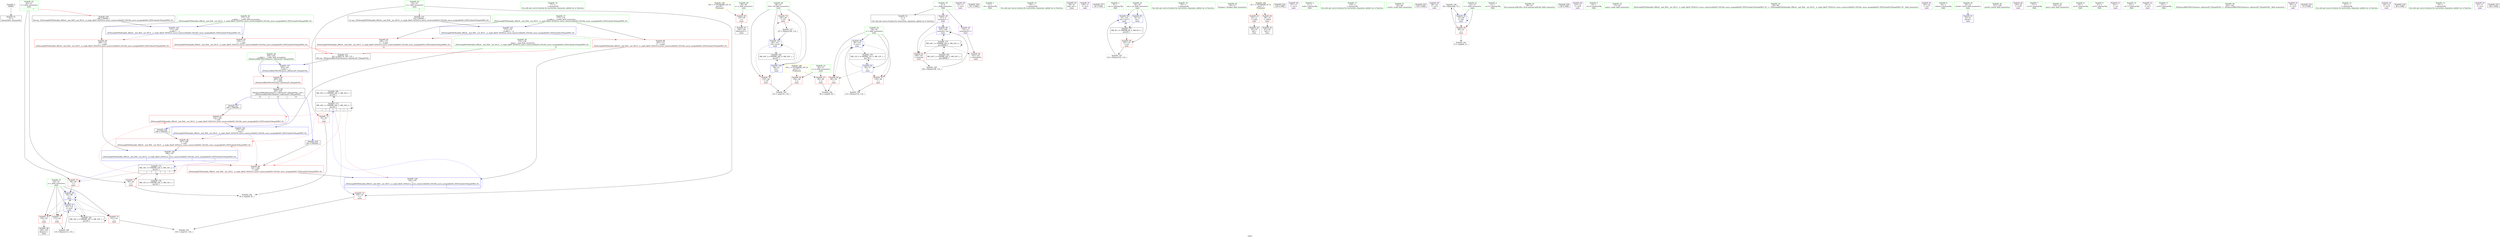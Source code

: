 digraph "SVFG" {
	label="SVFG";

	Node0x555b5b1a8cf0 [shape=record,color=grey,label="{NodeID: 0\nNullPtr}"];
	Node0x555b5b1a8cf0 -> Node0x555b5b1c2020[style=solid];
	Node0x555b5b1d3fa0 [shape=record,color=black,label="{NodeID: 180\nMR_16V_2 = PHI(MR_16V_3, MR_16V_1, )\npts\{43 \}\n}"];
	Node0x555b5b1d3fa0 -> Node0x555b5b1d1ca0[style=dashed];
	Node0x555b5b1c2700 [shape=record,color=blue,label="{NodeID: 97\n44\<--114\nj\<--inc9\nmain\n}"];
	Node0x555b5b1c2700 -> Node0x555b5b1c4c40[style=dashed];
	Node0x555b5b1c2700 -> Node0x555b5b1c4d10[style=dashed];
	Node0x555b5b1c2700 -> Node0x555b5b1c4de0[style=dashed];
	Node0x555b5b1c2700 -> Node0x555b5b1c5c80[style=dashed];
	Node0x555b5b1c2700 -> Node0x555b5b1c2700[style=dashed];
	Node0x555b5b1c2700 -> Node0x555b5b1d44a0[style=dashed];
	Node0x555b5b1c07c0 [shape=record,color=green,label="{NodeID: 14\n77\<--1\n\<--dummyObj\nCan only get source location for instruction, argument, global var or function.}"];
	Node0x555b5b1c5f10 [shape=record,color=yellow,style=double,label="{NodeID: 194\n22V_1 = ENCHI(MR_22V_0)\npts\{49 \}\nFun[main]}"];
	Node0x555b5b1c5f10 -> Node0x555b5b1c5050[style=dashed];
	Node0x555b5b1c1440 [shape=record,color=green,label="{NodeID: 28\n46\<--47\ni16\<--i16_field_insensitive\nmain\n}"];
	Node0x555b5b1c1440 -> Node0x555b5b1c4eb0[style=solid];
	Node0x555b5b1c1440 -> Node0x555b5b1c4f80[style=solid];
	Node0x555b5b1c1440 -> Node0x555b5b1c2970[style=solid];
	Node0x555b5b1c1440 -> Node0x555b5b1c2a40[style=solid];
	Node0x555b5b1c2120 [shape=record,color=black,label="{NodeID: 42\n5\<--4\n\<--s\nCan only get source location for instruction, argument, global var or function.}"];
	Node0x555b5b1c3cd0 [shape=record,color=purple,label="{NodeID: 56\n74\<--17\n\<--.str.4\nmain\n}"];
	Node0x555b5b1e53c0 [shape=record,color=black,label="{NodeID: 236\n151 = PHI()\n}"];
	Node0x555b5b1c4830 [shape=record,color=red,label="{NodeID: 70\n118\<--38\n\<--i\nmain\n}"];
	Node0x555b5b1c4830 -> Node0x555b5b1ca650[style=solid];
	Node0x555b5b1c5390 [shape=record,color=red,label="{NodeID: 84\n188\<--171\n\<--__a.addr\n_ZSt4swapIiENSt9enable_ifIXsr6__and_ISt6__not_ISt15__is_tuple_likeIT_EESt21is_move_constructibleIS3_ESt18is_move_assignableIS3_EEE5valueEvE4typeERS3_SC_\n}"];
	Node0x555b5b1c5390 -> Node0x555b5b1c2d80[style=solid];
	Node0x555b5b1a7bb0 [shape=record,color=green,label="{NodeID: 1\n7\<--1\n.str\<--dummyObj\nGlob }"];
	Node0x555b5b1d44a0 [shape=record,color=black,label="{NodeID: 181\nMR_18V_2 = PHI(MR_18V_3, MR_18V_1, )\npts\{45 \}\n}"];
	Node0x555b5b1d44a0 -> Node0x555b5b1c5c80[style=dashed];
	Node0x555b5b1d44a0 -> Node0x555b5b1d44a0[style=dashed];
	Node0x555b5b1c27d0 [shape=record,color=blue,label="{NodeID: 98\n38\<--119\ni\<--inc11\nmain\n}"];
	Node0x555b5b1c27d0 -> Node0x555b5b1c4760[style=dashed];
	Node0x555b5b1c27d0 -> Node0x555b5b1c4830[style=dashed];
	Node0x555b5b1c27d0 -> Node0x555b5b1c27d0[style=dashed];
	Node0x555b5b1c27d0 -> Node0x555b5b1d35a0[style=dashed];
	Node0x555b5b1c08c0 [shape=record,color=green,label="{NodeID: 15\n78\<--1\n\<--dummyObj\nCan only get source location for instruction, argument, global var or function.}"];
	Node0x555b5b1c1510 [shape=record,color=green,label="{NodeID: 29\n48\<--49\nx\<--x_field_insensitive\nmain\n}"];
	Node0x555b5b1c1510 -> Node0x555b5b1c5050[style=solid];
	Node0x555b5b1c2220 [shape=record,color=black,label="{NodeID: 43\n29\<--51\nmain_ret\<--\nmain\n}"];
	Node0x555b5b1c3da0 [shape=record,color=purple,label="{NodeID: 57\n129\<--17\n\<--.str.4\nmain\n}"];
	Node0x555b5b1e54c0 [shape=record,color=black,label="{NodeID: 237\n64 = PHI()\n}"];
	Node0x555b5b1c4900 [shape=record,color=red,label="{NodeID: 71\n90\<--40\n\<--l\nmain\n}"];
	Node0x555b5b1c4900 -> Node0x555b5b1cadd0[style=solid];
	Node0x555b5b1c5460 [shape=record,color=red,label="{NodeID: 85\n185\<--173\n\<--__b.addr\n_ZSt4swapIiENSt9enable_ifIXsr6__and_ISt6__not_ISt15__is_tuple_likeIT_EESt21is_move_constructibleIS3_ESt18is_move_assignableIS3_EEE5valueEvE4typeERS3_SC_\n|{<s0>14}}"];
	Node0x555b5b1c5460:s0 -> Node0x555b5b1e2750[style=solid,color=red];
	Node0x555b5b1bf7b0 [shape=record,color=green,label="{NodeID: 2\n9\<--1\n.str.1\<--dummyObj\nGlob }"];
	Node0x555b5b1d49a0 [shape=record,color=black,label="{NodeID: 182\nMR_20V_2 = PHI(MR_20V_4, MR_20V_1, )\npts\{47 \}\n}"];
	Node0x555b5b1d49a0 -> Node0x555b5b1c2970[style=dashed];
	Node0x555b5b1c28a0 [shape=record,color=blue,label="{NodeID: 99\n34\<--123\ncas\<--inc13\nmain\n}"];
	Node0x555b5b1c28a0 -> Node0x555b5b1d30a0[style=dashed];
	Node0x555b5b1c09c0 [shape=record,color=green,label="{NodeID: 16\n79\<--1\n\<--dummyObj\nCan only get source location for instruction, argument, global var or function.}"];
	Node0x555b5b1c15e0 [shape=record,color=green,label="{NodeID: 30\n56\<--57\nfreopen\<--freopen_field_insensitive\n}"];
	Node0x555b5b1c22f0 [shape=record,color=black,label="{NodeID: 44\n55\<--52\ncall\<--\nmain\n}"];
	Node0x555b5b1e2ed0 [shape=record,color=black,label="{NodeID: 224\n126 = PHI()\n}"];
	Node0x555b5b1c3e70 [shape=record,color=purple,label="{NodeID: 58\n137\<--17\n\<--.str.4\nmain\n}"];
	Node0x555b5b1ca050 [shape=record,color=grey,label="{NodeID: 155\n123 = Binary(122, 110, )\n}"];
	Node0x555b5b1ca050 -> Node0x555b5b1c28a0[style=solid];
	Node0x555b5b1c49d0 [shape=record,color=red,label="{NodeID: 72\n98\<--40\n\<--l\nmain\n}"];
	Node0x555b5b1c49d0 -> Node0x555b5b1c5c80[style=solid];
	Node0x555b5b1c5530 [shape=record,color=red,label="{NodeID: 86\n192\<--173\n\<--__b.addr\n_ZSt4swapIiENSt9enable_ifIXsr6__and_ISt6__not_ISt15__is_tuple_likeIT_EESt21is_move_constructibleIS3_ESt18is_move_assignableIS3_EEE5valueEvE4typeERS3_SC_\n}"];
	Node0x555b5b1c5530 -> Node0x555b5b1c6da0[style=solid];
	Node0x555b5b1bf840 [shape=record,color=green,label="{NodeID: 3\n11\<--1\nstdin\<--dummyObj\nGlob }"];
	Node0x555b5b1d4ea0 [shape=record,color=black,label="{NodeID: 183\nMR_24V_2 = PHI(MR_24V_3, MR_24V_1, )\npts\{60000 \}\n}"];
	Node0x555b5b1d4ea0 -> Node0x555b5b1d26a0[style=dashed];
	Node0x555b5b1c2970 [shape=record,color=blue,label="{NodeID: 100\n46\<--51\ni16\<--\nmain\n}"];
	Node0x555b5b1c2970 -> Node0x555b5b1c4eb0[style=dashed];
	Node0x555b5b1c2970 -> Node0x555b5b1c4f80[style=dashed];
	Node0x555b5b1c2970 -> Node0x555b5b1c2a40[style=dashed];
	Node0x555b5b1c2970 -> Node0x555b5b1d49a0[style=dashed];
	Node0x555b5b1c0ac0 [shape=record,color=green,label="{NodeID: 17\n110\<--1\n\<--dummyObj\nCan only get source location for instruction, argument, global var or function.}"];
	Node0x555b5b1c16e0 [shape=record,color=green,label="{NodeID: 31\n65\<--66\nscanf\<--scanf_field_insensitive\n}"];
	Node0x555b5b1c23c0 [shape=record,color=black,label="{NodeID: 45\n61\<--58\ncall1\<--\nmain\n}"];
	Node0x555b5b1e2fa0 [shape=record,color=black,label="{NodeID: 225\n130 = PHI()\n}"];
	Node0x555b5b1c3f40 [shape=record,color=purple,label="{NodeID: 59\n88\<--19\n\<--.str.5\nmain\n}"];
	Node0x555b5b1ca1d0 [shape=record,color=grey,label="{NodeID: 156\n69 = Binary(68, 70, )\n}"];
	Node0x555b5b1ca1d0 -> Node0x555b5b1c5ae0[style=solid];
	Node0x555b5b1c4aa0 [shape=record,color=red,label="{NodeID: 73\n91\<--42\n\<--r\nmain\n}"];
	Node0x555b5b1c4aa0 -> Node0x555b5b1cadd0[style=solid];
	Node0x555b5b1c5600 [shape=record,color=red,label="{NodeID: 87\n183\<--180\n\<--call\n_ZSt4swapIiENSt9enable_ifIXsr6__and_ISt6__not_ISt15__is_tuple_likeIT_EESt21is_move_constructibleIS3_ESt18is_move_assignableIS3_EEE5valueEvE4typeERS3_SC_\n}"];
	Node0x555b5b1c5600 -> Node0x555b5b1c2cb0[style=solid];
	Node0x555b5b1bf8d0 [shape=record,color=green,label="{NodeID: 4\n12\<--1\n.str.2\<--dummyObj\nGlob }"];
	Node0x555b5b06c210 [shape=record,color=yellow,style=double,label="{NodeID: 184\n2V_1 = ENCHI(MR_2V_0)\npts\{1 \}\nFun[main]}"];
	Node0x555b5b06c210 -> Node0x555b5b1c4280[style=dashed];
	Node0x555b5b06c210 -> Node0x555b5b1c4350[style=dashed];
	Node0x555b5b1c2a40 [shape=record,color=blue,label="{NodeID: 101\n46\<--147\ni16\<--inc25\nmain\n}"];
	Node0x555b5b1c2a40 -> Node0x555b5b1c4eb0[style=dashed];
	Node0x555b5b1c2a40 -> Node0x555b5b1c4f80[style=dashed];
	Node0x555b5b1c2a40 -> Node0x555b5b1c2a40[style=dashed];
	Node0x555b5b1c2a40 -> Node0x555b5b1d49a0[style=dashed];
	Node0x555b5b1c0bc0 [shape=record,color=green,label="{NodeID: 18\n4\<--6\ns\<--s_field_insensitive\nGlob }"];
	Node0x555b5b1c0bc0 -> Node0x555b5b1c2120[style=solid];
	Node0x555b5b1c0bc0 -> Node0x555b5b1c3720[style=solid];
	Node0x555b5b1c0bc0 -> Node0x555b5b1c37f0[style=solid];
	Node0x555b5b1c17e0 [shape=record,color=green,label="{NodeID: 32\n80\<--81\nllvm.memset.p0i8.i64\<--llvm.memset.p0i8.i64_field_insensitive\n}"];
	Node0x555b5b1c2490 [shape=record,color=black,label="{NodeID: 46\n106\<--105\nidxprom\<--\nmain\n}"];
	Node0x555b5b1e1fa0 [shape=record,color=black,label="{NodeID: 226\n138 = PHI()\n}"];
	Node0x555b5b1c4010 [shape=record,color=purple,label="{NodeID: 60\n125\<--21\n\<--.str.6\nmain\n}"];
	Node0x555b5b1ca350 [shape=record,color=grey,label="{NodeID: 157\n147 = Binary(146, 110, )\n}"];
	Node0x555b5b1ca350 -> Node0x555b5b1c2a40[style=solid];
	Node0x555b5b1c4b70 [shape=record,color=red,label="{NodeID: 74\n102\<--42\n\<--r\nmain\n}"];
	Node0x555b5b1c4b70 -> Node0x555b5b1cac50[style=solid];
	Node0x555b5b1c56d0 [shape=record,color=red,label="{NodeID: 88\n187\<--186\n\<--call1\n_ZSt4swapIiENSt9enable_ifIXsr6__and_ISt6__not_ISt15__is_tuple_likeIT_EESt21is_move_constructibleIS3_ESt18is_move_assignableIS3_EEE5valueEvE4typeERS3_SC_\n}"];
	Node0x555b5b1c56d0 -> Node0x555b5b1c2d80[style=solid];
	Node0x555b5b1bf960 [shape=record,color=green,label="{NodeID: 5\n14\<--1\n.str.3\<--dummyObj\nGlob }"];
	Node0x555b5b1c2b10 [shape=record,color=blue,label="{NodeID: 102\n171\<--169\n__a.addr\<--__a\n_ZSt4swapIiENSt9enable_ifIXsr6__and_ISt6__not_ISt15__is_tuple_likeIT_EESt21is_move_constructibleIS3_ESt18is_move_assignableIS3_EEE5valueEvE4typeERS3_SC_\n}"];
	Node0x555b5b1c2b10 -> Node0x555b5b1c52c0[style=dashed];
	Node0x555b5b1c2b10 -> Node0x555b5b1c5390[style=dashed];
	Node0x555b5b1c0cc0 [shape=record,color=green,label="{NodeID: 19\n27\<--28\nmain\<--main_field_insensitive\n}"];
	Node0x555b5b1c18e0 [shape=record,color=green,label="{NodeID: 33\n95\<--96\n_ZSt4swapIiENSt9enable_ifIXsr6__and_ISt6__not_ISt15__is_tuple_likeIT_EESt21is_move_constructibleIS3_ESt18is_move_assignableIS3_EEE5valueEvE4typeERS3_SC_\<--_ZSt4swapIiENSt9enable_ifIXsr6__and_ISt6__not_ISt15__is_tuple_likeIT_EESt21is_move_constructibleIS3_ESt18is_move_assignableIS3_EEE5valueEvE4typeERS3_SC__field_insensitive\n}"];
	Node0x555b5b1c2560 [shape=record,color=black,label="{NodeID: 47\n140\<--139\nidxprom21\<--\nmain\n}"];
	Node0x555b5b1e20a0 [shape=record,color=black,label="{NodeID: 227\n180 = PHI(200, )\n}"];
	Node0x555b5b1e20a0 -> Node0x555b5b1c5600[style=solid];
	Node0x555b5b1c40e0 [shape=record,color=purple,label="{NodeID: 61\n143\<--23\n\<--.str.7\nmain\n}"];
	Node0x555b5b1ca4d0 [shape=record,color=grey,label="{NodeID: 158\n109 = Binary(108, 110, )\n}"];
	Node0x555b5b1ca4d0 -> Node0x555b5b1c2630[style=solid];
	Node0x555b5b1c4c40 [shape=record,color=red,label="{NodeID: 75\n101\<--44\n\<--j\nmain\n}"];
	Node0x555b5b1c4c40 -> Node0x555b5b1cac50[style=solid];
	Node0x555b5b1d17a0 [shape=record,color=black,label="{NodeID: 172\nMR_14V_3 = PHI(MR_14V_5, MR_14V_2, )\npts\{41 \}\n|{|<s4>7|<s5>7|<s6>7}}"];
	Node0x555b5b1d17a0 -> Node0x555b5b1c4900[style=dashed];
	Node0x555b5b1d17a0 -> Node0x555b5b1c49d0[style=dashed];
	Node0x555b5b1d17a0 -> Node0x555b5b1d17a0[style=dashed];
	Node0x555b5b1d17a0 -> Node0x555b5b1d3aa0[style=dashed];
	Node0x555b5b1d17a0:s4 -> Node0x555b5b1c5600[style=dashed,color=red];
	Node0x555b5b1d17a0:s5 -> Node0x555b5b1c56d0[style=dashed,color=red];
	Node0x555b5b1d17a0:s6 -> Node0x555b5b1c2d80[style=dashed,color=red];
	Node0x555b5b1c57a0 [shape=record,color=red,label="{NodeID: 89\n191\<--190\n\<--call2\n_ZSt4swapIiENSt9enable_ifIXsr6__and_ISt6__not_ISt15__is_tuple_likeIT_EESt21is_move_constructibleIS3_ESt18is_move_assignableIS3_EEE5valueEvE4typeERS3_SC_\n}"];
	Node0x555b5b1c57a0 -> Node0x555b5b1c6da0[style=solid];
	Node0x555b5b1c01a0 [shape=record,color=green,label="{NodeID: 6\n16\<--1\nstdout\<--dummyObj\nGlob }"];
	Node0x555b5b1c2be0 [shape=record,color=blue,label="{NodeID: 103\n173\<--170\n__b.addr\<--__b\n_ZSt4swapIiENSt9enable_ifIXsr6__and_ISt6__not_ISt15__is_tuple_likeIT_EESt21is_move_constructibleIS3_ESt18is_move_assignableIS3_EEE5valueEvE4typeERS3_SC_\n}"];
	Node0x555b5b1c2be0 -> Node0x555b5b1c5460[style=dashed];
	Node0x555b5b1c2be0 -> Node0x555b5b1c5530[style=dashed];
	Node0x555b5b1c0dc0 [shape=record,color=green,label="{NodeID: 20\n30\<--31\nretval\<--retval_field_insensitive\nmain\n}"];
	Node0x555b5b1c0dc0 -> Node0x555b5b1c5940[style=solid];
	Node0x555b5b1c19e0 [shape=record,color=green,label="{NodeID: 34\n127\<--128\nprintf\<--printf_field_insensitive\n}"];
	Node0x555b5b1c3650 [shape=record,color=black,label="{NodeID: 48\n200\<--205\n_ZSt4moveIRiEONSt16remove_referenceIT_E4typeEOS2__ret\<--\n_ZSt4moveIRiEONSt16remove_referenceIT_E4typeEOS2_\n|{<s0>13|<s1>14|<s2>15}}"];
	Node0x555b5b1c3650:s0 -> Node0x555b5b1e20a0[style=solid,color=blue];
	Node0x555b5b1c3650:s1 -> Node0x555b5b1e2290[style=solid,color=blue];
	Node0x555b5b1c3650:s2 -> Node0x555b5b1e2390[style=solid,color=blue];
	Node0x555b5b1e2290 [shape=record,color=black,label="{NodeID: 228\n186 = PHI(200, )\n}"];
	Node0x555b5b1e2290 -> Node0x555b5b1c56d0[style=solid];
	Node0x555b5b1c41b0 [shape=record,color=purple,label="{NodeID: 62\n150\<--25\n\<--.str.8\nmain\n}"];
	Node0x555b5b1ca650 [shape=record,color=grey,label="{NodeID: 159\n119 = Binary(118, 110, )\n}"];
	Node0x555b5b1ca650 -> Node0x555b5b1c27d0[style=solid];
	Node0x555b5b1c4d10 [shape=record,color=red,label="{NodeID: 76\n105\<--44\n\<--j\nmain\n}"];
	Node0x555b5b1c4d10 -> Node0x555b5b1c2490[style=solid];
	Node0x555b5b1d1ca0 [shape=record,color=black,label="{NodeID: 173\nMR_16V_3 = PHI(MR_16V_5, MR_16V_2, )\npts\{43 \}\n|{|<s4>7|<s5>7|<s6>7|<s7>7}}"];
	Node0x555b5b1d1ca0 -> Node0x555b5b1c4aa0[style=dashed];
	Node0x555b5b1d1ca0 -> Node0x555b5b1c4b70[style=dashed];
	Node0x555b5b1d1ca0 -> Node0x555b5b1d1ca0[style=dashed];
	Node0x555b5b1d1ca0 -> Node0x555b5b1d3fa0[style=dashed];
	Node0x555b5b1d1ca0:s4 -> Node0x555b5b1c5600[style=dashed,color=red];
	Node0x555b5b1d1ca0:s5 -> Node0x555b5b1c56d0[style=dashed,color=red];
	Node0x555b5b1d1ca0:s6 -> Node0x555b5b1c57a0[style=dashed,color=red];
	Node0x555b5b1d1ca0:s7 -> Node0x555b5b1c6da0[style=dashed,color=red];
	Node0x555b5b1c5870 [shape=record,color=red,label="{NodeID: 90\n205\<--202\n\<--__t.addr\n_ZSt4moveIRiEONSt16remove_referenceIT_E4typeEOS2_\n}"];
	Node0x555b5b1c5870 -> Node0x555b5b1c3650[style=solid];
	Node0x555b5b1c0230 [shape=record,color=green,label="{NodeID: 7\n17\<--1\n.str.4\<--dummyObj\nGlob }"];
	Node0x555b5b1c2cb0 [shape=record,color=blue,label="{NodeID: 104\n175\<--183\n__tmp\<--\n_ZSt4swapIiENSt9enable_ifIXsr6__and_ISt6__not_ISt15__is_tuple_likeIT_EESt21is_move_constructibleIS3_ESt18is_move_assignableIS3_EEE5valueEvE4typeERS3_SC_\n}"];
	Node0x555b5b1c2cb0 -> Node0x555b5b1c56d0[style=dashed];
	Node0x555b5b1c2cb0 -> Node0x555b5b1c57a0[style=dashed];
	Node0x555b5b1c0e90 [shape=record,color=green,label="{NodeID: 21\n32\<--33\nt\<--t_field_insensitive\nmain\n}"];
	Node0x555b5b1c0e90 -> Node0x555b5b1c4420[style=solid];
	Node0x555b5b1c0e90 -> Node0x555b5b1c5ae0[style=solid];
	Node0x555b5b1c1ae0 [shape=record,color=green,label="{NodeID: 35\n152\<--153\nputs\<--puts_field_insensitive\n}"];
	Node0x555b5b1c3720 [shape=record,color=purple,label="{NodeID: 49\n107\<--4\narrayidx\<--s\nmain\n}"];
	Node0x555b5b1c3720 -> Node0x555b5b1c5120[style=solid];
	Node0x555b5b1c3720 -> Node0x555b5b1c2630[style=solid];
	Node0x555b5b1e2390 [shape=record,color=black,label="{NodeID: 229\n190 = PHI(200, )\n}"];
	Node0x555b5b1e2390 -> Node0x555b5b1c57a0[style=solid];
	Node0x555b5b1c4280 [shape=record,color=red,label="{NodeID: 63\n52\<--11\n\<--stdin\nmain\n}"];
	Node0x555b5b1c4280 -> Node0x555b5b1c22f0[style=solid];
	Node0x555b5b1ca7d0 [shape=record,color=grey,label="{NodeID: 160\n114 = Binary(113, 110, )\n}"];
	Node0x555b5b1ca7d0 -> Node0x555b5b1c2700[style=solid];
	Node0x555b5b1c4de0 [shape=record,color=red,label="{NodeID: 77\n113\<--44\n\<--j\nmain\n}"];
	Node0x555b5b1c4de0 -> Node0x555b5b1ca7d0[style=solid];
	Node0x555b5b1c5940 [shape=record,color=blue,label="{NodeID: 91\n30\<--51\nretval\<--\nmain\n}"];
	Node0x555b5b1c02c0 [shape=record,color=green,label="{NodeID: 8\n19\<--1\n.str.5\<--dummyObj\nGlob }"];
	Node0x555b5b1d6000 [shape=record,color=yellow,style=double,label="{NodeID: 188\n10V_1 = ENCHI(MR_10V_0)\npts\{37 \}\nFun[main]}"];
	Node0x555b5b1d6000 -> Node0x555b5b1c45c0[style=dashed];
	Node0x555b5b1d6000 -> Node0x555b5b1c4690[style=dashed];
	Node0x555b5b1c2d80 [shape=record,color=blue,label="{NodeID: 105\n188\<--187\n\<--\n_ZSt4swapIiENSt9enable_ifIXsr6__and_ISt6__not_ISt15__is_tuple_likeIT_EESt21is_move_constructibleIS3_ESt18is_move_assignableIS3_EEE5valueEvE4typeERS3_SC_\n|{|<s1>7|<s2>7}}"];
	Node0x555b5b1c2d80 -> Node0x555b5b1c57a0[style=dashed];
	Node0x555b5b1c2d80:s1 -> Node0x555b5b1c49d0[style=dashed,color=blue];
	Node0x555b5b1c2d80:s2 -> Node0x555b5b1d17a0[style=dashed,color=blue];
	Node0x555b5b1c0f60 [shape=record,color=green,label="{NodeID: 22\n34\<--35\ncas\<--cas_field_insensitive\nmain\n}"];
	Node0x555b5b1c0f60 -> Node0x555b5b1c44f0[style=solid];
	Node0x555b5b1c0f60 -> Node0x555b5b1c5a10[style=solid];
	Node0x555b5b1c0f60 -> Node0x555b5b1c28a0[style=solid];
	Node0x555b5b1c1be0 [shape=record,color=green,label="{NodeID: 36\n171\<--172\n__a.addr\<--__a.addr_field_insensitive\n_ZSt4swapIiENSt9enable_ifIXsr6__and_ISt6__not_ISt15__is_tuple_likeIT_EESt21is_move_constructibleIS3_ESt18is_move_assignableIS3_EEE5valueEvE4typeERS3_SC_\n}"];
	Node0x555b5b1c1be0 -> Node0x555b5b1c52c0[style=solid];
	Node0x555b5b1c1be0 -> Node0x555b5b1c5390[style=solid];
	Node0x555b5b1c1be0 -> Node0x555b5b1c2b10[style=solid];
	Node0x555b5b1c37f0 [shape=record,color=purple,label="{NodeID: 50\n141\<--4\narrayidx22\<--s\nmain\n}"];
	Node0x555b5b1c37f0 -> Node0x555b5b1c51f0[style=solid];
	Node0x555b5b1e24d0 [shape=record,color=black,label="{NodeID: 230\n169 = PHI(40, )\n0th arg _ZSt4swapIiENSt9enable_ifIXsr6__and_ISt6__not_ISt15__is_tuple_likeIT_EESt21is_move_constructibleIS3_ESt18is_move_assignableIS3_EEE5valueEvE4typeERS3_SC_ }"];
	Node0x555b5b1e24d0 -> Node0x555b5b1c2b10[style=solid];
	Node0x555b5b1c4350 [shape=record,color=red,label="{NodeID: 64\n58\<--16\n\<--stdout\nmain\n}"];
	Node0x555b5b1c4350 -> Node0x555b5b1c23c0[style=solid];
	Node0x555b5b1ca950 [shape=record,color=grey,label="{NodeID: 161\n72 = cmp(68, 51, )\n}"];
	Node0x555b5b1c4eb0 [shape=record,color=red,label="{NodeID: 78\n133\<--46\n\<--i16\nmain\n}"];
	Node0x555b5b1c4eb0 -> Node0x555b5b1caf50[style=solid];
	Node0x555b5b1d26a0 [shape=record,color=black,label="{NodeID: 175\nMR_24V_3 = PHI(MR_24V_4, MR_24V_2, )\npts\{60000 \}\n}"];
	Node0x555b5b1d26a0 -> Node0x555b5b1c5120[style=dashed];
	Node0x555b5b1d26a0 -> Node0x555b5b1c51f0[style=dashed];
	Node0x555b5b1d26a0 -> Node0x555b5b1c2630[style=dashed];
	Node0x555b5b1d26a0 -> Node0x555b5b1d26a0[style=dashed];
	Node0x555b5b1d26a0 -> Node0x555b5b1d4ea0[style=dashed];
	Node0x555b5b1c5a10 [shape=record,color=blue,label="{NodeID: 92\n34\<--51\ncas\<--\nmain\n}"];
	Node0x555b5b1c5a10 -> Node0x555b5b1d30a0[style=dashed];
	Node0x555b5b1c0380 [shape=record,color=green,label="{NodeID: 9\n21\<--1\n.str.6\<--dummyObj\nGlob }"];
	Node0x555b5b1c6da0 [shape=record,color=blue,label="{NodeID: 106\n192\<--191\n\<--\n_ZSt4swapIiENSt9enable_ifIXsr6__and_ISt6__not_ISt15__is_tuple_likeIT_EESt21is_move_constructibleIS3_ESt18is_move_assignableIS3_EEE5valueEvE4typeERS3_SC_\n|{<s0>7|<s1>7}}"];
	Node0x555b5b1c6da0:s0 -> Node0x555b5b1c4b70[style=dashed,color=blue];
	Node0x555b5b1c6da0:s1 -> Node0x555b5b1d1ca0[style=dashed,color=blue];
	Node0x555b5b1c1030 [shape=record,color=green,label="{NodeID: 23\n36\<--37\nn\<--n_field_insensitive\nmain\n}"];
	Node0x555b5b1c1030 -> Node0x555b5b1c45c0[style=solid];
	Node0x555b5b1c1030 -> Node0x555b5b1c4690[style=solid];
	Node0x555b5b1c1cb0 [shape=record,color=green,label="{NodeID: 37\n173\<--174\n__b.addr\<--__b.addr_field_insensitive\n_ZSt4swapIiENSt9enable_ifIXsr6__and_ISt6__not_ISt15__is_tuple_likeIT_EESt21is_move_constructibleIS3_ESt18is_move_assignableIS3_EEE5valueEvE4typeERS3_SC_\n}"];
	Node0x555b5b1c1cb0 -> Node0x555b5b1c5460[style=solid];
	Node0x555b5b1c1cb0 -> Node0x555b5b1c5530[style=solid];
	Node0x555b5b1c1cb0 -> Node0x555b5b1c2be0[style=solid];
	Node0x555b5b1c38c0 [shape=record,color=purple,label="{NodeID: 51\n53\<--7\n\<--.str\nmain\n}"];
	Node0x555b5b1e2610 [shape=record,color=black,label="{NodeID: 231\n170 = PHI(42, )\n1st arg _ZSt4swapIiENSt9enable_ifIXsr6__and_ISt6__not_ISt15__is_tuple_likeIT_EESt21is_move_constructibleIS3_ESt18is_move_assignableIS3_EEE5valueEvE4typeERS3_SC_ }"];
	Node0x555b5b1e2610 -> Node0x555b5b1c2be0[style=solid];
	Node0x555b5b1c4420 [shape=record,color=red,label="{NodeID: 65\n68\<--32\n\<--t\nmain\n}"];
	Node0x555b5b1c4420 -> Node0x555b5b1ca1d0[style=solid];
	Node0x555b5b1c4420 -> Node0x555b5b1ca950[style=solid];
	Node0x555b5b1caad0 [shape=record,color=grey,label="{NodeID: 162\n86 = cmp(84, 85, )\n}"];
	Node0x555b5b1c4f80 [shape=record,color=red,label="{NodeID: 79\n146\<--46\n\<--i16\nmain\n}"];
	Node0x555b5b1c4f80 -> Node0x555b5b1ca350[style=solid];
	Node0x555b5b1c5ae0 [shape=record,color=blue,label="{NodeID: 93\n32\<--69\nt\<--dec\nmain\n}"];
	Node0x555b5b1c5ae0 -> Node0x555b5b1c4420[style=dashed];
	Node0x555b5b1c5ae0 -> Node0x555b5b1c5ae0[style=dashed];
	Node0x555b5b1c0440 [shape=record,color=green,label="{NodeID: 10\n23\<--1\n.str.7\<--dummyObj\nGlob }"];
	Node0x555b5b1c6e70 [shape=record,color=blue,label="{NodeID: 107\n202\<--201\n__t.addr\<--__t\n_ZSt4moveIRiEONSt16remove_referenceIT_E4typeEOS2_\n}"];
	Node0x555b5b1c6e70 -> Node0x555b5b1c5870[style=dashed];
	Node0x555b5b1c1100 [shape=record,color=green,label="{NodeID: 24\n38\<--39\ni\<--i_field_insensitive\nmain\n}"];
	Node0x555b5b1c1100 -> Node0x555b5b1c4760[style=solid];
	Node0x555b5b1c1100 -> Node0x555b5b1c4830[style=solid];
	Node0x555b5b1c1100 -> Node0x555b5b1c5bb0[style=solid];
	Node0x555b5b1c1100 -> Node0x555b5b1c27d0[style=solid];
	Node0x555b5b1c1d80 [shape=record,color=green,label="{NodeID: 38\n175\<--176\n__tmp\<--__tmp_field_insensitive\n_ZSt4swapIiENSt9enable_ifIXsr6__and_ISt6__not_ISt15__is_tuple_likeIT_EESt21is_move_constructibleIS3_ESt18is_move_assignableIS3_EEE5valueEvE4typeERS3_SC_\n|{|<s1>15}}"];
	Node0x555b5b1c1d80 -> Node0x555b5b1c2cb0[style=solid];
	Node0x555b5b1c1d80:s1 -> Node0x555b5b1e2750[style=solid,color=red];
	Node0x555b5b1c3990 [shape=record,color=purple,label="{NodeID: 52\n54\<--9\n\<--.str.1\nmain\n}"];
	Node0x555b5b1e2750 [shape=record,color=black,label="{NodeID: 232\n201 = PHI(179, 185, 175, )\n0th arg _ZSt4moveIRiEONSt16remove_referenceIT_E4typeEOS2_ }"];
	Node0x555b5b1e2750 -> Node0x555b5b1c6e70[style=solid];
	Node0x555b5b1c44f0 [shape=record,color=red,label="{NodeID: 66\n122\<--34\n\<--cas\nmain\n}"];
	Node0x555b5b1c44f0 -> Node0x555b5b1ca050[style=solid];
	Node0x555b5b1cac50 [shape=record,color=grey,label="{NodeID: 163\n103 = cmp(101, 102, )\n}"];
	Node0x555b5b1c5050 [shape=record,color=red,label="{NodeID: 80\n139\<--48\n\<--x\nmain\n}"];
	Node0x555b5b1c5050 -> Node0x555b5b1c2560[style=solid];
	Node0x555b5b1d30a0 [shape=record,color=black,label="{NodeID: 177\nMR_8V_3 = PHI(MR_8V_4, MR_8V_2, )\npts\{35 \}\n}"];
	Node0x555b5b1d30a0 -> Node0x555b5b1c44f0[style=dashed];
	Node0x555b5b1d30a0 -> Node0x555b5b1c28a0[style=dashed];
	Node0x555b5b1c5bb0 [shape=record,color=blue,label="{NodeID: 94\n38\<--51\ni\<--\nmain\n}"];
	Node0x555b5b1c5bb0 -> Node0x555b5b1c4760[style=dashed];
	Node0x555b5b1c5bb0 -> Node0x555b5b1c4830[style=dashed];
	Node0x555b5b1c5bb0 -> Node0x555b5b1c27d0[style=dashed];
	Node0x555b5b1c5bb0 -> Node0x555b5b1d35a0[style=dashed];
	Node0x555b5b1c0500 [shape=record,color=green,label="{NodeID: 11\n25\<--1\n.str.8\<--dummyObj\nGlob }"];
	Node0x555b5b1c11d0 [shape=record,color=green,label="{NodeID: 25\n40\<--41\nl\<--l_field_insensitive\nmain\n|{|<s2>7}}"];
	Node0x555b5b1c11d0 -> Node0x555b5b1c4900[style=solid];
	Node0x555b5b1c11d0 -> Node0x555b5b1c49d0[style=solid];
	Node0x555b5b1c11d0:s2 -> Node0x555b5b1e24d0[style=solid,color=red];
	Node0x555b5b1c1e50 [shape=record,color=green,label="{NodeID: 39\n181\<--182\n_ZSt4moveIRiEONSt16remove_referenceIT_E4typeEOS2_\<--_ZSt4moveIRiEONSt16remove_referenceIT_E4typeEOS2__field_insensitive\n}"];
	Node0x555b5b1c3a60 [shape=record,color=purple,label="{NodeID: 53\n59\<--12\n\<--.str.2\nmain\n}"];
	Node0x555b5b1e50c0 [shape=record,color=black,label="{NodeID: 233\n75 = PHI()\n}"];
	Node0x555b5b1c45c0 [shape=record,color=red,label="{NodeID: 67\n85\<--36\n\<--n\nmain\n}"];
	Node0x555b5b1c45c0 -> Node0x555b5b1caad0[style=solid];
	Node0x555b5b1cadd0 [shape=record,color=grey,label="{NodeID: 164\n92 = cmp(90, 91, )\n}"];
	Node0x555b5b1c5120 [shape=record,color=red,label="{NodeID: 81\n108\<--107\n\<--arrayidx\nmain\n}"];
	Node0x555b5b1c5120 -> Node0x555b5b1ca4d0[style=solid];
	Node0x555b5b1d35a0 [shape=record,color=black,label="{NodeID: 178\nMR_12V_2 = PHI(MR_12V_4, MR_12V_1, )\npts\{39 \}\n}"];
	Node0x555b5b1d35a0 -> Node0x555b5b1c5bb0[style=dashed];
	Node0x555b5b1c5c80 [shape=record,color=blue,label="{NodeID: 95\n44\<--98\nj\<--\nmain\n}"];
	Node0x555b5b1c5c80 -> Node0x555b5b1c4c40[style=dashed];
	Node0x555b5b1c5c80 -> Node0x555b5b1c4d10[style=dashed];
	Node0x555b5b1c5c80 -> Node0x555b5b1c4de0[style=dashed];
	Node0x555b5b1c5c80 -> Node0x555b5b1c5c80[style=dashed];
	Node0x555b5b1c5c80 -> Node0x555b5b1c2700[style=dashed];
	Node0x555b5b1c5c80 -> Node0x555b5b1d44a0[style=dashed];
	Node0x555b5b1c05c0 [shape=record,color=green,label="{NodeID: 12\n51\<--1\n\<--dummyObj\nCan only get source location for instruction, argument, global var or function.}"];
	Node0x555b5b1c12a0 [shape=record,color=green,label="{NodeID: 26\n42\<--43\nr\<--r_field_insensitive\nmain\n|{|<s2>7}}"];
	Node0x555b5b1c12a0 -> Node0x555b5b1c4aa0[style=solid];
	Node0x555b5b1c12a0 -> Node0x555b5b1c4b70[style=solid];
	Node0x555b5b1c12a0:s2 -> Node0x555b5b1e2610[style=solid,color=red];
	Node0x555b5b1c1f50 [shape=record,color=green,label="{NodeID: 40\n202\<--203\n__t.addr\<--__t.addr_field_insensitive\n_ZSt4moveIRiEONSt16remove_referenceIT_E4typeEOS2_\n}"];
	Node0x555b5b1c1f50 -> Node0x555b5b1c5870[style=solid];
	Node0x555b5b1c1f50 -> Node0x555b5b1c6e70[style=solid];
	Node0x555b5b1c3b30 [shape=record,color=purple,label="{NodeID: 54\n60\<--14\n\<--.str.3\nmain\n}"];
	Node0x555b5b1e51c0 [shape=record,color=black,label="{NodeID: 234\n89 = PHI()\n}"];
	Node0x555b5b1c4690 [shape=record,color=red,label="{NodeID: 68\n134\<--36\n\<--n\nmain\n}"];
	Node0x555b5b1c4690 -> Node0x555b5b1caf50[style=solid];
	Node0x555b5b1caf50 [shape=record,color=grey,label="{NodeID: 165\n135 = cmp(133, 134, )\n}"];
	Node0x555b5b1c51f0 [shape=record,color=red,label="{NodeID: 82\n142\<--141\n\<--arrayidx22\nmain\n}"];
	Node0x555b5b1d3aa0 [shape=record,color=black,label="{NodeID: 179\nMR_14V_2 = PHI(MR_14V_3, MR_14V_1, )\npts\{41 \}\n}"];
	Node0x555b5b1d3aa0 -> Node0x555b5b1d17a0[style=dashed];
	Node0x555b5b1c2630 [shape=record,color=blue,label="{NodeID: 96\n107\<--109\narrayidx\<--inc\nmain\n}"];
	Node0x555b5b1c2630 -> Node0x555b5b1c5120[style=dashed];
	Node0x555b5b1c2630 -> Node0x555b5b1c2630[style=dashed];
	Node0x555b5b1c2630 -> Node0x555b5b1d26a0[style=dashed];
	Node0x555b5b1c06c0 [shape=record,color=green,label="{NodeID: 13\n70\<--1\n\<--dummyObj\nCan only get source location for instruction, argument, global var or function.}"];
	Node0x555b5b1c1370 [shape=record,color=green,label="{NodeID: 27\n44\<--45\nj\<--j_field_insensitive\nmain\n}"];
	Node0x555b5b1c1370 -> Node0x555b5b1c4c40[style=solid];
	Node0x555b5b1c1370 -> Node0x555b5b1c4d10[style=solid];
	Node0x555b5b1c1370 -> Node0x555b5b1c4de0[style=solid];
	Node0x555b5b1c1370 -> Node0x555b5b1c5c80[style=solid];
	Node0x555b5b1c1370 -> Node0x555b5b1c2700[style=solid];
	Node0x555b5b1c2020 [shape=record,color=black,label="{NodeID: 41\n2\<--3\ndummyVal\<--dummyVal\n}"];
	Node0x555b5b1c3c00 [shape=record,color=purple,label="{NodeID: 55\n63\<--17\n\<--.str.4\nmain\n}"];
	Node0x555b5b1e52c0 [shape=record,color=black,label="{NodeID: 235\n144 = PHI()\n}"];
	Node0x555b5b1c4760 [shape=record,color=red,label="{NodeID: 69\n84\<--38\n\<--i\nmain\n}"];
	Node0x555b5b1c4760 -> Node0x555b5b1caad0[style=solid];
	Node0x555b5b1c52c0 [shape=record,color=red,label="{NodeID: 83\n179\<--171\n\<--__a.addr\n_ZSt4swapIiENSt9enable_ifIXsr6__and_ISt6__not_ISt15__is_tuple_likeIT_EESt21is_move_constructibleIS3_ESt18is_move_assignableIS3_EEE5valueEvE4typeERS3_SC_\n|{<s0>13}}"];
	Node0x555b5b1c52c0:s0 -> Node0x555b5b1e2750[style=solid,color=red];
}

